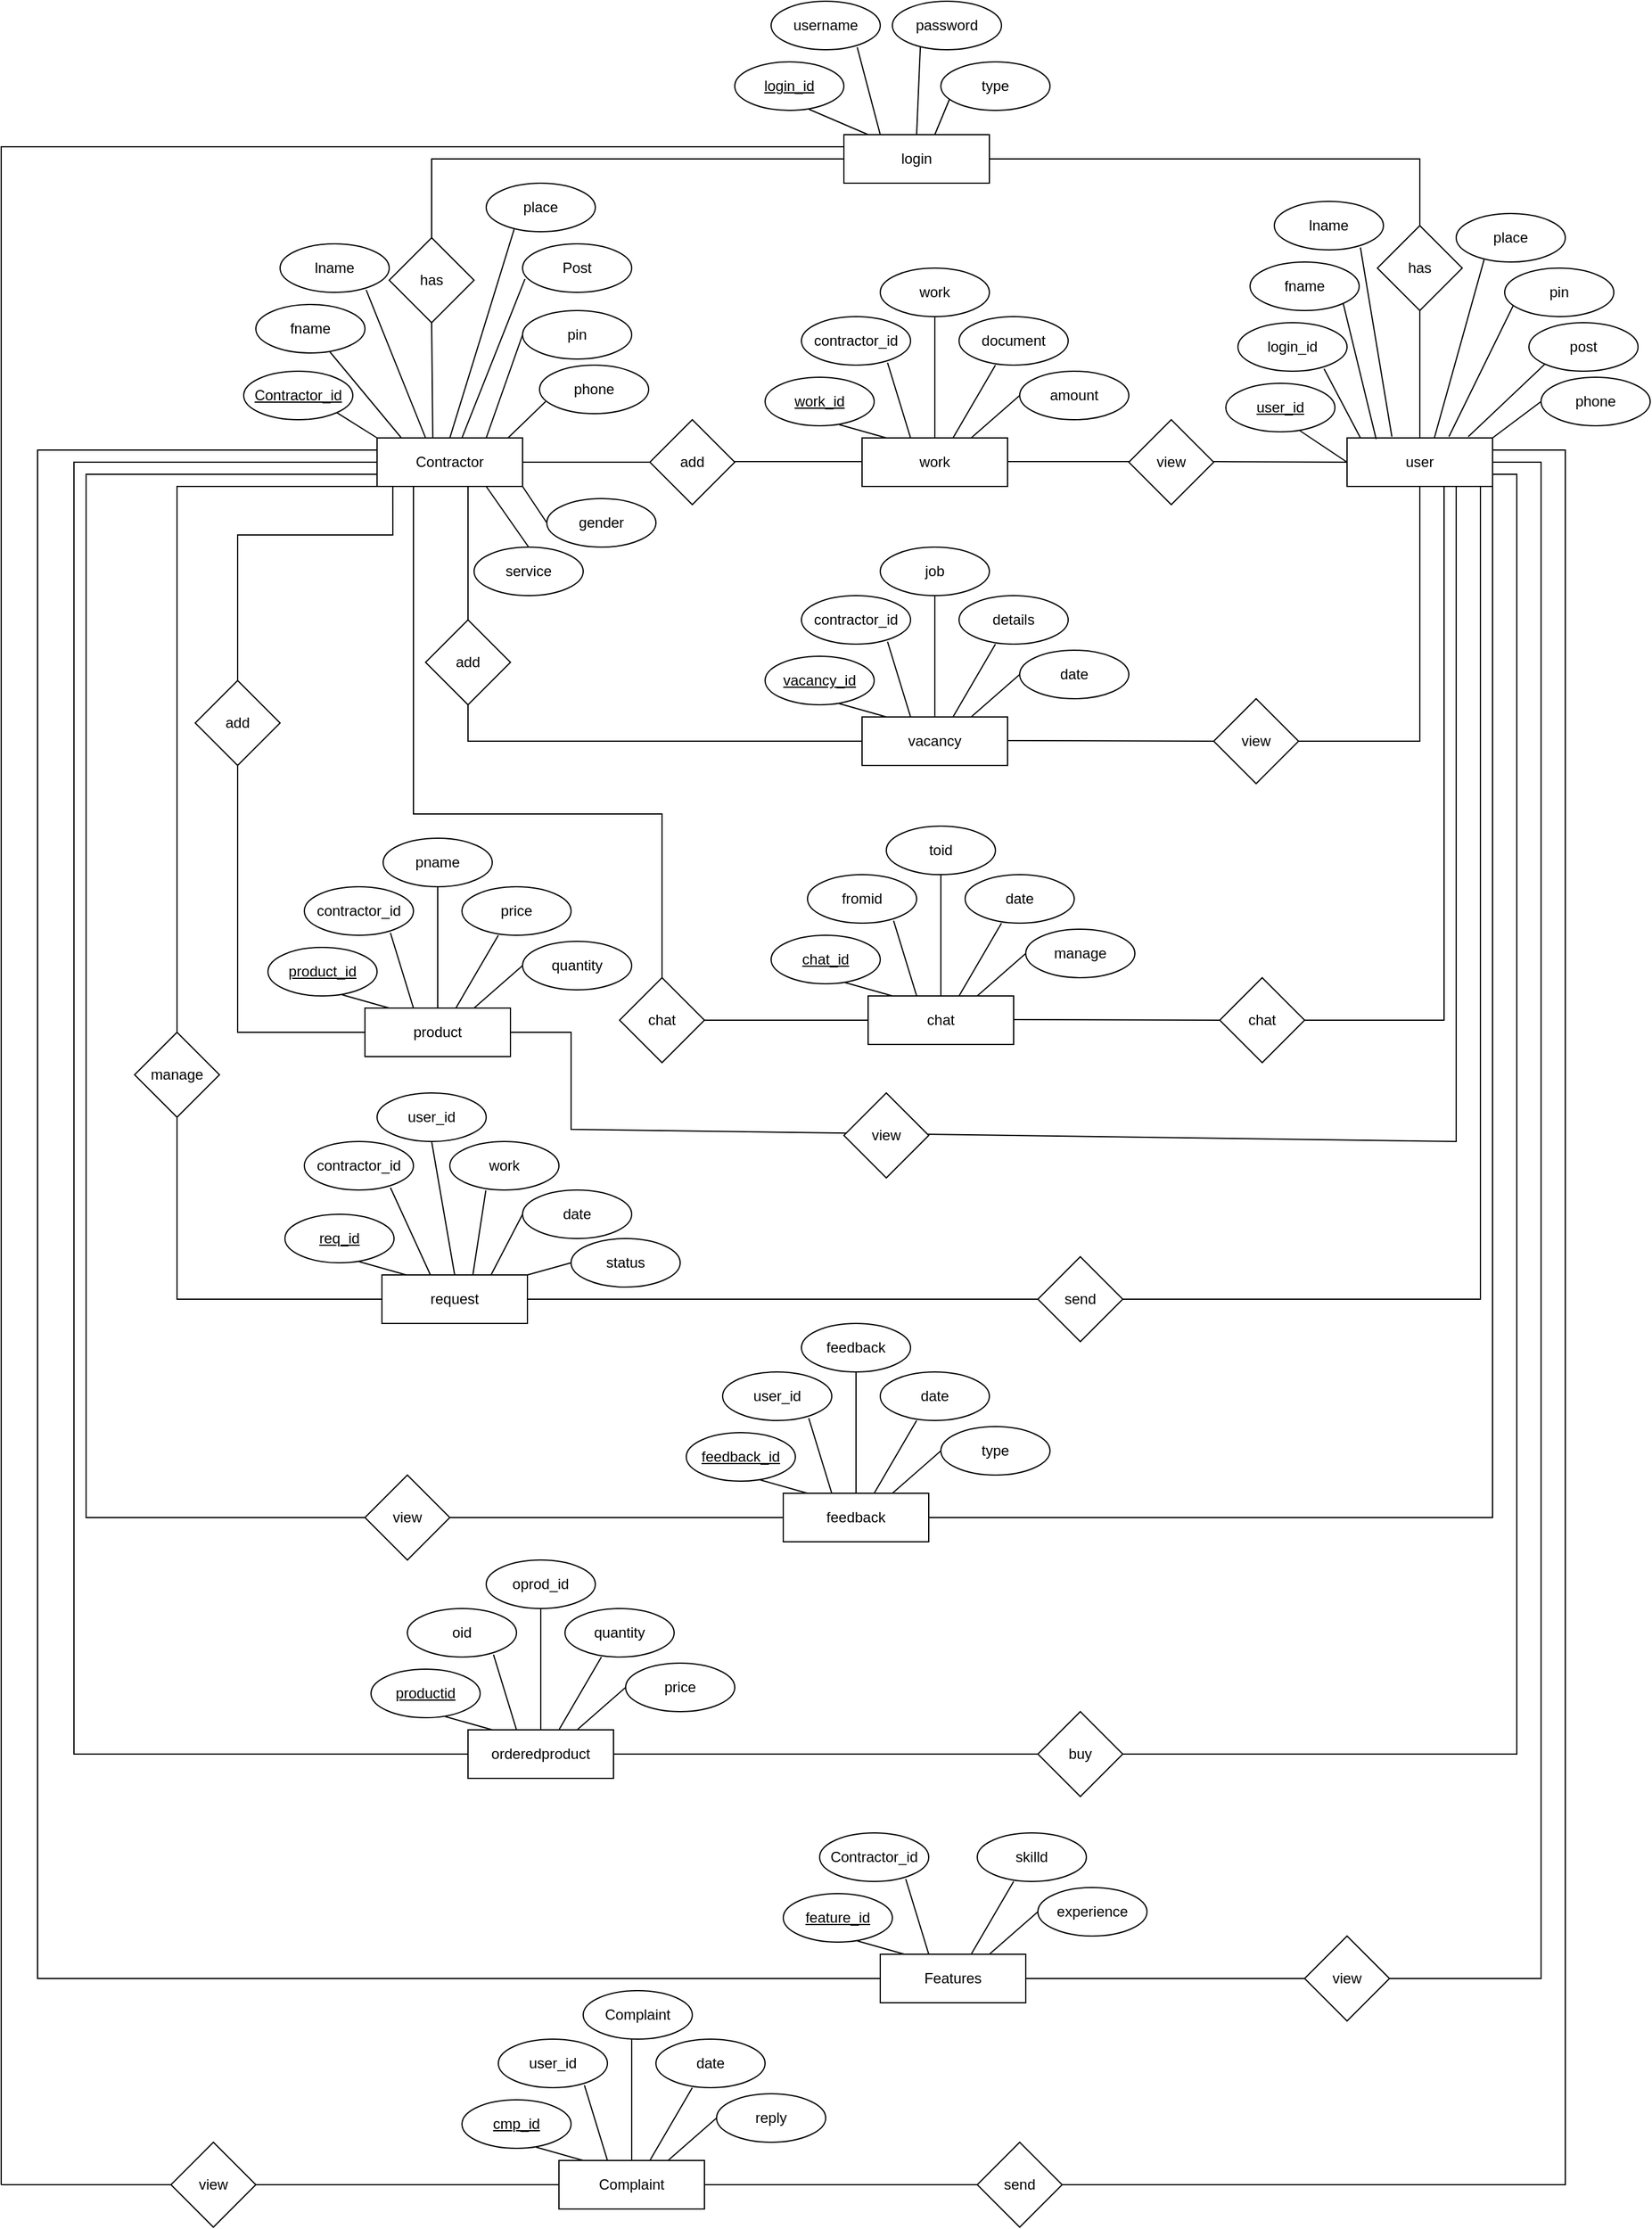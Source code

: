 <mxfile version="20.8.5" type="device"><diagram id="SPsy0mfrCW5uI6N9QEGz" name="Page-1"><mxGraphModel dx="2107" dy="1791" grid="1" gridSize="10" guides="1" tooltips="1" connect="1" arrows="1" fold="1" page="1" pageScale="1" pageWidth="850" pageHeight="1100" math="0" shadow="0"><root><mxCell id="0"/><mxCell id="1" parent="0"/><mxCell id="wW0ggD-hHzd7QlPXQ8Vy-1" value="Contractor" style="rounded=0;whiteSpace=wrap;html=1;" vertex="1" parent="1"><mxGeometry x="200" y="160" width="120" height="40" as="geometry"/></mxCell><mxCell id="wW0ggD-hHzd7QlPXQ8Vy-4" value="add" style="rhombus;whiteSpace=wrap;html=1;" vertex="1" parent="1"><mxGeometry x="425" y="145" width="70" height="70" as="geometry"/></mxCell><mxCell id="wW0ggD-hHzd7QlPXQ8Vy-5" value="" style="endArrow=none;html=1;rounded=0;entryX=0;entryY=0.5;entryDx=0;entryDy=0;exitX=1;exitY=0.5;exitDx=0;exitDy=0;" edge="1" parent="1" source="wW0ggD-hHzd7QlPXQ8Vy-1" target="wW0ggD-hHzd7QlPXQ8Vy-4"><mxGeometry width="50" height="50" relative="1" as="geometry"><mxPoint x="350" y="170" as="sourcePoint"/><mxPoint x="400" y="120" as="targetPoint"/></mxGeometry></mxCell><mxCell id="wW0ggD-hHzd7QlPXQ8Vy-6" value="" style="endArrow=none;html=1;rounded=0;entryX=0;entryY=0.5;entryDx=0;entryDy=0;exitX=1;exitY=0.5;exitDx=0;exitDy=0;" edge="1" parent="1"><mxGeometry width="50" height="50" relative="1" as="geometry"><mxPoint x="495" y="179.5" as="sourcePoint"/><mxPoint x="600" y="179.5" as="targetPoint"/></mxGeometry></mxCell><mxCell id="wW0ggD-hHzd7QlPXQ8Vy-7" value="" style="endArrow=none;html=1;rounded=0;entryX=0;entryY=0.5;entryDx=0;entryDy=0;exitX=1;exitY=0.5;exitDx=0;exitDy=0;" edge="1" parent="1"><mxGeometry width="50" height="50" relative="1" as="geometry"><mxPoint x="720" y="179.5" as="sourcePoint"/><mxPoint x="825" y="179.5" as="targetPoint"/></mxGeometry></mxCell><mxCell id="wW0ggD-hHzd7QlPXQ8Vy-8" value="view" style="rhombus;whiteSpace=wrap;html=1;" vertex="1" parent="1"><mxGeometry x="820" y="145" width="70" height="70" as="geometry"/></mxCell><mxCell id="wW0ggD-hHzd7QlPXQ8Vy-9" value="" style="endArrow=none;html=1;rounded=0;entryX=0;entryY=0.5;entryDx=0;entryDy=0;exitX=1;exitY=0.5;exitDx=0;exitDy=0;" edge="1" parent="1"><mxGeometry width="50" height="50" relative="1" as="geometry"><mxPoint x="890" y="179.5" as="sourcePoint"/><mxPoint x="1000" y="180" as="targetPoint"/></mxGeometry></mxCell><mxCell id="wW0ggD-hHzd7QlPXQ8Vy-10" value="&lt;u&gt;Contractor_id&lt;/u&gt;" style="ellipse;whiteSpace=wrap;html=1;" vertex="1" parent="1"><mxGeometry x="90" y="105" width="90" height="40" as="geometry"/></mxCell><mxCell id="wW0ggD-hHzd7QlPXQ8Vy-11" value="" style="endArrow=none;html=1;rounded=0;exitX=1;exitY=1;exitDx=0;exitDy=0;entryX=0;entryY=0;entryDx=0;entryDy=0;" edge="1" parent="1" source="wW0ggD-hHzd7QlPXQ8Vy-10" target="wW0ggD-hHzd7QlPXQ8Vy-1"><mxGeometry width="50" height="50" relative="1" as="geometry"><mxPoint x="200" y="80" as="sourcePoint"/><mxPoint x="550" y="120" as="targetPoint"/></mxGeometry></mxCell><mxCell id="wW0ggD-hHzd7QlPXQ8Vy-12" value="fname" style="ellipse;whiteSpace=wrap;html=1;" vertex="1" parent="1"><mxGeometry x="100" y="50" width="90" height="40" as="geometry"/></mxCell><mxCell id="wW0ggD-hHzd7QlPXQ8Vy-13" value="" style="endArrow=none;html=1;rounded=0;exitX=0.678;exitY=0.975;exitDx=0;exitDy=0;entryX=0.167;entryY=0;entryDx=0;entryDy=0;entryPerimeter=0;exitPerimeter=0;" edge="1" parent="1" source="wW0ggD-hHzd7QlPXQ8Vy-12" target="wW0ggD-hHzd7QlPXQ8Vy-1"><mxGeometry width="50" height="50" relative="1" as="geometry"><mxPoint x="260" y="45" as="sourcePoint"/><mxPoint x="210" y="160" as="targetPoint"/></mxGeometry></mxCell><mxCell id="wW0ggD-hHzd7QlPXQ8Vy-14" value="lname" style="ellipse;whiteSpace=wrap;html=1;" vertex="1" parent="1"><mxGeometry x="120" width="90" height="40" as="geometry"/></mxCell><mxCell id="wW0ggD-hHzd7QlPXQ8Vy-15" value="" style="endArrow=none;html=1;rounded=0;exitX=0.789;exitY=0.95;exitDx=0;exitDy=0;exitPerimeter=0;" edge="1" parent="1" source="wW0ggD-hHzd7QlPXQ8Vy-14"><mxGeometry width="50" height="50" relative="1" as="geometry"><mxPoint x="320" as="sourcePoint"/><mxPoint x="240" y="160" as="targetPoint"/></mxGeometry></mxCell><mxCell id="wW0ggD-hHzd7QlPXQ8Vy-16" value="place" style="ellipse;whiteSpace=wrap;html=1;" vertex="1" parent="1"><mxGeometry x="290" y="-50" width="90" height="40" as="geometry"/></mxCell><mxCell id="wW0ggD-hHzd7QlPXQ8Vy-17" value="" style="endArrow=none;html=1;rounded=0;entryX=0.5;entryY=0;entryDx=0;entryDy=0;exitX=0.256;exitY=0.95;exitDx=0;exitDy=0;exitPerimeter=0;" edge="1" parent="1" source="wW0ggD-hHzd7QlPXQ8Vy-16" target="wW0ggD-hHzd7QlPXQ8Vy-1"><mxGeometry width="50" height="50" relative="1" as="geometry"><mxPoint x="300" y="40" as="sourcePoint"/><mxPoint x="410" y="100" as="targetPoint"/></mxGeometry></mxCell><mxCell id="wW0ggD-hHzd7QlPXQ8Vy-18" value="Post" style="ellipse;whiteSpace=wrap;html=1;" vertex="1" parent="1"><mxGeometry x="320" width="90" height="40" as="geometry"/></mxCell><mxCell id="wW0ggD-hHzd7QlPXQ8Vy-19" value="" style="endArrow=none;html=1;rounded=0;exitX=0.022;exitY=0.725;exitDx=0;exitDy=0;exitPerimeter=0;" edge="1" parent="1" source="wW0ggD-hHzd7QlPXQ8Vy-18"><mxGeometry width="50" height="50" relative="1" as="geometry"><mxPoint x="418.04" y="80" as="sourcePoint"/><mxPoint x="270" y="160" as="targetPoint"/></mxGeometry></mxCell><mxCell id="wW0ggD-hHzd7QlPXQ8Vy-20" value="pin" style="ellipse;whiteSpace=wrap;html=1;" vertex="1" parent="1"><mxGeometry x="320" y="55" width="90" height="40" as="geometry"/></mxCell><mxCell id="wW0ggD-hHzd7QlPXQ8Vy-21" value="" style="endArrow=none;html=1;rounded=0;exitX=0;exitY=0.5;exitDx=0;exitDy=0;entryX=0.75;entryY=0;entryDx=0;entryDy=0;" edge="1" parent="1" source="wW0ggD-hHzd7QlPXQ8Vy-20" target="wW0ggD-hHzd7QlPXQ8Vy-1"><mxGeometry width="50" height="50" relative="1" as="geometry"><mxPoint x="425" y="130" as="sourcePoint"/><mxPoint x="425" y="210" as="targetPoint"/></mxGeometry></mxCell><mxCell id="wW0ggD-hHzd7QlPXQ8Vy-22" value="gender" style="ellipse;whiteSpace=wrap;html=1;" vertex="1" parent="1"><mxGeometry x="340" y="210" width="90" height="40" as="geometry"/></mxCell><mxCell id="wW0ggD-hHzd7QlPXQ8Vy-23" value="" style="endArrow=none;html=1;rounded=0;entryX=1;entryY=1;entryDx=0;entryDy=0;exitX=0;exitY=0.5;exitDx=0;exitDy=0;" edge="1" parent="1" source="wW0ggD-hHzd7QlPXQ8Vy-22" target="wW0ggD-hHzd7QlPXQ8Vy-1"><mxGeometry width="50" height="50" relative="1" as="geometry"><mxPoint x="340" y="220" as="sourcePoint"/><mxPoint x="440" y="320" as="targetPoint"/></mxGeometry></mxCell><mxCell id="wW0ggD-hHzd7QlPXQ8Vy-24" value="service" style="ellipse;whiteSpace=wrap;html=1;" vertex="1" parent="1"><mxGeometry x="280" y="250" width="90" height="40" as="geometry"/></mxCell><mxCell id="wW0ggD-hHzd7QlPXQ8Vy-25" value="" style="endArrow=none;html=1;rounded=0;exitX=0.5;exitY=0;exitDx=0;exitDy=0;entryX=0.75;entryY=1;entryDx=0;entryDy=0;" edge="1" parent="1" source="wW0ggD-hHzd7QlPXQ8Vy-24" target="wW0ggD-hHzd7QlPXQ8Vy-1"><mxGeometry width="50" height="50" relative="1" as="geometry"><mxPoint x="390" y="260" as="sourcePoint"/><mxPoint x="390" y="340" as="targetPoint"/></mxGeometry></mxCell><mxCell id="wW0ggD-hHzd7QlPXQ8Vy-26" value="has" style="rhombus;whiteSpace=wrap;html=1;" vertex="1" parent="1"><mxGeometry x="210" y="-5" width="70" height="70" as="geometry"/></mxCell><mxCell id="wW0ggD-hHzd7QlPXQ8Vy-27" value="" style="endArrow=none;html=1;rounded=0;exitX=0.383;exitY=0;exitDx=0;exitDy=0;exitPerimeter=0;entryX=0.5;entryY=1;entryDx=0;entryDy=0;" edge="1" parent="1" source="wW0ggD-hHzd7QlPXQ8Vy-1" target="wW0ggD-hHzd7QlPXQ8Vy-26"><mxGeometry width="50" height="50" relative="1" as="geometry"><mxPoint x="500" y="180" as="sourcePoint"/><mxPoint x="550" y="130" as="targetPoint"/></mxGeometry></mxCell><mxCell id="wW0ggD-hHzd7QlPXQ8Vy-28" value="" style="endArrow=none;html=1;rounded=0;exitX=0.5;exitY=0;exitDx=0;exitDy=0;entryX=0;entryY=0.5;entryDx=0;entryDy=0;" edge="1" parent="1" source="wW0ggD-hHzd7QlPXQ8Vy-26" target="wW0ggD-hHzd7QlPXQ8Vy-29"><mxGeometry width="50" height="50" relative="1" as="geometry"><mxPoint x="500" y="90" as="sourcePoint"/><mxPoint x="570" y="-80" as="targetPoint"/><Array as="points"><mxPoint x="245" y="-70"/></Array></mxGeometry></mxCell><mxCell id="wW0ggD-hHzd7QlPXQ8Vy-29" value="login" style="rounded=0;whiteSpace=wrap;html=1;" vertex="1" parent="1"><mxGeometry x="585" y="-90" width="120" height="40" as="geometry"/></mxCell><mxCell id="wW0ggD-hHzd7QlPXQ8Vy-30" value="" style="endArrow=none;html=1;rounded=0;entryX=0.5;entryY=0;entryDx=0;entryDy=0;exitX=1;exitY=0.5;exitDx=0;exitDy=0;" edge="1" parent="1" source="wW0ggD-hHzd7QlPXQ8Vy-29"><mxGeometry width="50" height="50" relative="1" as="geometry"><mxPoint x="570" y="-130" as="sourcePoint"/><mxPoint x="1060" y="160" as="targetPoint"/><Array as="points"><mxPoint x="1060" y="-70"/></Array></mxGeometry></mxCell><mxCell id="wW0ggD-hHzd7QlPXQ8Vy-32" value="&lt;u&gt;login_id&lt;/u&gt;" style="ellipse;whiteSpace=wrap;html=1;" vertex="1" parent="1"><mxGeometry x="495" y="-150" width="90" height="40" as="geometry"/></mxCell><mxCell id="wW0ggD-hHzd7QlPXQ8Vy-33" value="" style="endArrow=none;html=1;rounded=0;exitX=0.678;exitY=0.975;exitDx=0;exitDy=0;entryX=0.167;entryY=0;entryDx=0;entryDy=0;entryPerimeter=0;exitPerimeter=0;" edge="1" parent="1" source="wW0ggD-hHzd7QlPXQ8Vy-32" target="wW0ggD-hHzd7QlPXQ8Vy-29"><mxGeometry width="50" height="50" relative="1" as="geometry"><mxPoint x="635" y="-215" as="sourcePoint"/><mxPoint x="585" y="-100" as="targetPoint"/></mxGeometry></mxCell><mxCell id="wW0ggD-hHzd7QlPXQ8Vy-34" value="username" style="ellipse;whiteSpace=wrap;html=1;" vertex="1" parent="1"><mxGeometry x="525" y="-200" width="90" height="40" as="geometry"/></mxCell><mxCell id="wW0ggD-hHzd7QlPXQ8Vy-35" value="" style="endArrow=none;html=1;rounded=0;exitX=0.789;exitY=0.95;exitDx=0;exitDy=0;exitPerimeter=0;entryX=0.25;entryY=0;entryDx=0;entryDy=0;entryPerimeter=0;" edge="1" parent="1" source="wW0ggD-hHzd7QlPXQ8Vy-34" target="wW0ggD-hHzd7QlPXQ8Vy-29"><mxGeometry width="50" height="50" relative="1" as="geometry"><mxPoint x="695" y="-260" as="sourcePoint"/><mxPoint x="615" y="-100" as="targetPoint"/></mxGeometry></mxCell><mxCell id="wW0ggD-hHzd7QlPXQ8Vy-36" value="password" style="ellipse;whiteSpace=wrap;html=1;" vertex="1" parent="1"><mxGeometry x="625" y="-200" width="90" height="40" as="geometry"/></mxCell><mxCell id="wW0ggD-hHzd7QlPXQ8Vy-37" value="" style="endArrow=none;html=1;rounded=0;entryX=0.5;entryY=0;entryDx=0;entryDy=0;exitX=0.256;exitY=0.95;exitDx=0;exitDy=0;exitPerimeter=0;" edge="1" parent="1" source="wW0ggD-hHzd7QlPXQ8Vy-36" target="wW0ggD-hHzd7QlPXQ8Vy-29"><mxGeometry width="50" height="50" relative="1" as="geometry"><mxPoint x="675" y="-220" as="sourcePoint"/><mxPoint x="785" y="-160" as="targetPoint"/></mxGeometry></mxCell><mxCell id="wW0ggD-hHzd7QlPXQ8Vy-40" value="type" style="ellipse;whiteSpace=wrap;html=1;" vertex="1" parent="1"><mxGeometry x="665" y="-150" width="90" height="40" as="geometry"/></mxCell><mxCell id="wW0ggD-hHzd7QlPXQ8Vy-41" value="" style="endArrow=none;html=1;rounded=0;exitX=0.078;exitY=0.775;exitDx=0;exitDy=0;entryX=0.625;entryY=0;entryDx=0;entryDy=0;entryPerimeter=0;exitPerimeter=0;" edge="1" parent="1" source="wW0ggD-hHzd7QlPXQ8Vy-40" target="wW0ggD-hHzd7QlPXQ8Vy-29"><mxGeometry width="50" height="50" relative="1" as="geometry"><mxPoint x="800" y="-130" as="sourcePoint"/><mxPoint x="800" y="-50" as="targetPoint"/></mxGeometry></mxCell><mxCell id="wW0ggD-hHzd7QlPXQ8Vy-43" value="has" style="rhombus;whiteSpace=wrap;html=1;" vertex="1" parent="1"><mxGeometry x="1025" y="-15" width="70" height="70" as="geometry"/></mxCell><mxCell id="wW0ggD-hHzd7QlPXQ8Vy-44" value="user" style="rounded=0;whiteSpace=wrap;html=1;" vertex="1" parent="1"><mxGeometry x="1000" y="160" width="120" height="40" as="geometry"/></mxCell><mxCell id="wW0ggD-hHzd7QlPXQ8Vy-45" value="&lt;u&gt;user_id&lt;/u&gt;" style="ellipse;whiteSpace=wrap;html=1;" vertex="1" parent="1"><mxGeometry x="900" y="115" width="90" height="40" as="geometry"/></mxCell><mxCell id="wW0ggD-hHzd7QlPXQ8Vy-46" value="" style="endArrow=none;html=1;rounded=0;exitX=0.678;exitY=0.975;exitDx=0;exitDy=0;entryX=0;entryY=0.5;entryDx=0;entryDy=0;exitPerimeter=0;" edge="1" parent="1" source="wW0ggD-hHzd7QlPXQ8Vy-45" target="wW0ggD-hHzd7QlPXQ8Vy-44"><mxGeometry width="50" height="50" relative="1" as="geometry"><mxPoint x="1060" y="40" as="sourcePoint"/><mxPoint x="1010" y="155" as="targetPoint"/></mxGeometry></mxCell><mxCell id="wW0ggD-hHzd7QlPXQ8Vy-47" value="login_id" style="ellipse;whiteSpace=wrap;html=1;" vertex="1" parent="1"><mxGeometry x="910" y="65" width="90" height="40" as="geometry"/></mxCell><mxCell id="wW0ggD-hHzd7QlPXQ8Vy-48" value="" style="endArrow=none;html=1;rounded=0;exitX=0.789;exitY=0.95;exitDx=0;exitDy=0;exitPerimeter=0;entryX=0.092;entryY=0;entryDx=0;entryDy=0;entryPerimeter=0;" edge="1" parent="1" source="wW0ggD-hHzd7QlPXQ8Vy-47" target="wW0ggD-hHzd7QlPXQ8Vy-44"><mxGeometry width="50" height="50" relative="1" as="geometry"><mxPoint x="1120" y="-5" as="sourcePoint"/><mxPoint x="1010" y="150" as="targetPoint"/></mxGeometry></mxCell><mxCell id="wW0ggD-hHzd7QlPXQ8Vy-49" value="place" style="ellipse;whiteSpace=wrap;html=1;" vertex="1" parent="1"><mxGeometry x="1090" y="-25" width="90" height="40" as="geometry"/></mxCell><mxCell id="wW0ggD-hHzd7QlPXQ8Vy-50" value="" style="endArrow=none;html=1;rounded=0;exitX=0.256;exitY=0.95;exitDx=0;exitDy=0;exitPerimeter=0;entryX=0.6;entryY=0;entryDx=0;entryDy=0;entryPerimeter=0;" edge="1" parent="1" source="wW0ggD-hHzd7QlPXQ8Vy-49" target="wW0ggD-hHzd7QlPXQ8Vy-44"><mxGeometry width="50" height="50" relative="1" as="geometry"><mxPoint x="1100" y="35" as="sourcePoint"/><mxPoint x="1070" y="150" as="targetPoint"/></mxGeometry></mxCell><mxCell id="wW0ggD-hHzd7QlPXQ8Vy-51" value="pin" style="ellipse;whiteSpace=wrap;html=1;" vertex="1" parent="1"><mxGeometry x="1130" y="20" width="90" height="40" as="geometry"/></mxCell><mxCell id="wW0ggD-hHzd7QlPXQ8Vy-52" value="" style="endArrow=none;html=1;rounded=0;exitX=0.078;exitY=0.775;exitDx=0;exitDy=0;entryX=0.7;entryY=-0.025;entryDx=0;entryDy=0;entryPerimeter=0;exitPerimeter=0;" edge="1" parent="1" source="wW0ggD-hHzd7QlPXQ8Vy-51" target="wW0ggD-hHzd7QlPXQ8Vy-44"><mxGeometry width="50" height="50" relative="1" as="geometry"><mxPoint x="1225" y="125" as="sourcePoint"/><mxPoint x="1225" y="205" as="targetPoint"/></mxGeometry></mxCell><mxCell id="wW0ggD-hHzd7QlPXQ8Vy-53" value="fname" style="ellipse;whiteSpace=wrap;html=1;" vertex="1" parent="1"><mxGeometry x="920" y="15" width="90" height="40" as="geometry"/></mxCell><mxCell id="wW0ggD-hHzd7QlPXQ8Vy-54" value="lname" style="ellipse;whiteSpace=wrap;html=1;" vertex="1" parent="1"><mxGeometry x="940" y="-35" width="90" height="40" as="geometry"/></mxCell><mxCell id="wW0ggD-hHzd7QlPXQ8Vy-55" value="" style="endArrow=none;html=1;rounded=0;exitX=0.789;exitY=0.95;exitDx=0;exitDy=0;exitPerimeter=0;entryX=0.308;entryY=-0.025;entryDx=0;entryDy=0;entryPerimeter=0;" edge="1" parent="1" source="wW0ggD-hHzd7QlPXQ8Vy-54" target="wW0ggD-hHzd7QlPXQ8Vy-44"><mxGeometry width="50" height="50" relative="1" as="geometry"><mxPoint x="1140" y="-105" as="sourcePoint"/><mxPoint x="1030" y="150" as="targetPoint"/><Array as="points"/></mxGeometry></mxCell><mxCell id="wW0ggD-hHzd7QlPXQ8Vy-56" value="" style="endArrow=none;html=1;rounded=0;entryX=1;entryY=1;entryDx=0;entryDy=0;exitX=0.2;exitY=0.025;exitDx=0;exitDy=0;exitPerimeter=0;" edge="1" parent="1" source="wW0ggD-hHzd7QlPXQ8Vy-44" target="wW0ggD-hHzd7QlPXQ8Vy-53"><mxGeometry width="50" height="50" relative="1" as="geometry"><mxPoint x="1030" y="150" as="sourcePoint"/><mxPoint x="760" y="-60" as="targetPoint"/></mxGeometry></mxCell><mxCell id="wW0ggD-hHzd7QlPXQ8Vy-58" value="post" style="ellipse;whiteSpace=wrap;html=1;" vertex="1" parent="1"><mxGeometry x="1150" y="65" width="90" height="40" as="geometry"/></mxCell><mxCell id="wW0ggD-hHzd7QlPXQ8Vy-59" value="" style="endArrow=none;html=1;rounded=0;entryX=0.833;entryY=-0.025;entryDx=0;entryDy=0;entryPerimeter=0;exitX=0;exitY=1;exitDx=0;exitDy=0;" edge="1" parent="1" source="wW0ggD-hHzd7QlPXQ8Vy-58" target="wW0ggD-hHzd7QlPXQ8Vy-44"><mxGeometry width="50" height="50" relative="1" as="geometry"><mxPoint x="1130" y="100" as="sourcePoint"/><mxPoint x="1221.04" y="180" as="targetPoint"/></mxGeometry></mxCell><mxCell id="wW0ggD-hHzd7QlPXQ8Vy-61" value="phone" style="ellipse;whiteSpace=wrap;html=1;" vertex="1" parent="1"><mxGeometry x="334" y="100" width="90" height="40" as="geometry"/></mxCell><mxCell id="wW0ggD-hHzd7QlPXQ8Vy-62" value="" style="endArrow=none;html=1;rounded=0;exitX=0.056;exitY=0.75;exitDx=0;exitDy=0;exitPerimeter=0;entryX=0.9;entryY=0;entryDx=0;entryDy=0;entryPerimeter=0;" edge="1" parent="1" source="wW0ggD-hHzd7QlPXQ8Vy-61" target="wW0ggD-hHzd7QlPXQ8Vy-1"><mxGeometry width="50" height="50" relative="1" as="geometry"><mxPoint x="534" y="30" as="sourcePoint"/><mxPoint x="425.04" y="190" as="targetPoint"/></mxGeometry></mxCell><mxCell id="wW0ggD-hHzd7QlPXQ8Vy-64" value="phone" style="ellipse;whiteSpace=wrap;html=1;" vertex="1" parent="1"><mxGeometry x="1160" y="110" width="90" height="40" as="geometry"/></mxCell><mxCell id="wW0ggD-hHzd7QlPXQ8Vy-65" value="" style="endArrow=none;html=1;rounded=0;exitX=0;exitY=0.5;exitDx=0;exitDy=0;entryX=1;entryY=0;entryDx=0;entryDy=0;" edge="1" parent="1" source="wW0ggD-hHzd7QlPXQ8Vy-64" target="wW0ggD-hHzd7QlPXQ8Vy-44"><mxGeometry width="50" height="50" relative="1" as="geometry"><mxPoint x="1350" y="65" as="sourcePoint"/><mxPoint x="1241.04" y="225" as="targetPoint"/></mxGeometry></mxCell><mxCell id="wW0ggD-hHzd7QlPXQ8Vy-66" value="work" style="rounded=0;whiteSpace=wrap;html=1;" vertex="1" parent="1"><mxGeometry x="600" y="160" width="120" height="40" as="geometry"/></mxCell><mxCell id="wW0ggD-hHzd7QlPXQ8Vy-67" value="&lt;u&gt;work_id&lt;/u&gt;" style="ellipse;whiteSpace=wrap;html=1;" vertex="1" parent="1"><mxGeometry x="520" y="110" width="90" height="40" as="geometry"/></mxCell><mxCell id="wW0ggD-hHzd7QlPXQ8Vy-68" value="" style="endArrow=none;html=1;rounded=0;exitX=0.678;exitY=0.975;exitDx=0;exitDy=0;entryX=0.167;entryY=0;entryDx=0;entryDy=0;entryPerimeter=0;exitPerimeter=0;" edge="1" parent="1" source="wW0ggD-hHzd7QlPXQ8Vy-67" target="wW0ggD-hHzd7QlPXQ8Vy-66"><mxGeometry width="50" height="50" relative="1" as="geometry"><mxPoint x="660" y="45" as="sourcePoint"/><mxPoint x="610" y="160" as="targetPoint"/></mxGeometry></mxCell><mxCell id="wW0ggD-hHzd7QlPXQ8Vy-69" value="contractor_id" style="ellipse;whiteSpace=wrap;html=1;" vertex="1" parent="1"><mxGeometry x="550" y="60" width="90" height="40" as="geometry"/></mxCell><mxCell id="wW0ggD-hHzd7QlPXQ8Vy-70" value="" style="endArrow=none;html=1;rounded=0;exitX=0.789;exitY=0.95;exitDx=0;exitDy=0;exitPerimeter=0;" edge="1" parent="1" source="wW0ggD-hHzd7QlPXQ8Vy-69"><mxGeometry width="50" height="50" relative="1" as="geometry"><mxPoint x="720" as="sourcePoint"/><mxPoint x="640" y="160" as="targetPoint"/></mxGeometry></mxCell><mxCell id="wW0ggD-hHzd7QlPXQ8Vy-71" value="work" style="ellipse;whiteSpace=wrap;html=1;" vertex="1" parent="1"><mxGeometry x="615" y="20" width="90" height="40" as="geometry"/></mxCell><mxCell id="wW0ggD-hHzd7QlPXQ8Vy-72" value="" style="endArrow=none;html=1;rounded=0;entryX=0.5;entryY=0;entryDx=0;entryDy=0;exitX=0.5;exitY=1;exitDx=0;exitDy=0;" edge="1" parent="1" source="wW0ggD-hHzd7QlPXQ8Vy-71" target="wW0ggD-hHzd7QlPXQ8Vy-66"><mxGeometry width="50" height="50" relative="1" as="geometry"><mxPoint x="700" y="40" as="sourcePoint"/><mxPoint x="810" y="100" as="targetPoint"/></mxGeometry></mxCell><mxCell id="wW0ggD-hHzd7QlPXQ8Vy-73" value="document" style="ellipse;whiteSpace=wrap;html=1;" vertex="1" parent="1"><mxGeometry x="680" y="60" width="90" height="40" as="geometry"/></mxCell><mxCell id="wW0ggD-hHzd7QlPXQ8Vy-74" value="" style="endArrow=none;html=1;rounded=0;entryX=0.625;entryY=0;entryDx=0;entryDy=0;entryPerimeter=0;" edge="1" parent="1" target="wW0ggD-hHzd7QlPXQ8Vy-66"><mxGeometry width="50" height="50" relative="1" as="geometry"><mxPoint x="710" y="100" as="sourcePoint"/><mxPoint x="825" y="210" as="targetPoint"/><Array as="points"/></mxGeometry></mxCell><mxCell id="wW0ggD-hHzd7QlPXQ8Vy-75" value="amount" style="ellipse;whiteSpace=wrap;html=1;" vertex="1" parent="1"><mxGeometry x="730" y="105" width="90" height="40" as="geometry"/></mxCell><mxCell id="wW0ggD-hHzd7QlPXQ8Vy-76" value="" style="endArrow=none;html=1;rounded=0;entryX=0.75;entryY=0;entryDx=0;entryDy=0;entryPerimeter=0;exitX=0;exitY=0.5;exitDx=0;exitDy=0;exitPerimeter=0;" edge="1" parent="1" source="wW0ggD-hHzd7QlPXQ8Vy-75" target="wW0ggD-hHzd7QlPXQ8Vy-66"><mxGeometry width="50" height="50" relative="1" as="geometry"><mxPoint x="720" y="110" as="sourcePoint"/><mxPoint x="685" y="170" as="targetPoint"/><Array as="points"/></mxGeometry></mxCell><mxCell id="wW0ggD-hHzd7QlPXQ8Vy-78" value="" style="endArrow=none;html=1;rounded=0;exitX=1;exitY=0.5;exitDx=0;exitDy=0;entryX=0.5;entryY=1;entryDx=0;entryDy=0;startArrow=none;" edge="1" parent="1" source="wW0ggD-hHzd7QlPXQ8Vy-90" target="wW0ggD-hHzd7QlPXQ8Vy-44"><mxGeometry width="50" height="50" relative="1" as="geometry"><mxPoint x="720" y="409.5" as="sourcePoint"/><mxPoint x="1060" y="380" as="targetPoint"/><Array as="points"><mxPoint x="1060" y="410"/></Array></mxGeometry></mxCell><mxCell id="wW0ggD-hHzd7QlPXQ8Vy-79" value="vacancy" style="rounded=0;whiteSpace=wrap;html=1;" vertex="1" parent="1"><mxGeometry x="600" y="390" width="120" height="40" as="geometry"/></mxCell><mxCell id="wW0ggD-hHzd7QlPXQ8Vy-80" value="&lt;u&gt;vacancy_id&lt;/u&gt;" style="ellipse;whiteSpace=wrap;html=1;" vertex="1" parent="1"><mxGeometry x="520" y="340" width="90" height="40" as="geometry"/></mxCell><mxCell id="wW0ggD-hHzd7QlPXQ8Vy-81" value="" style="endArrow=none;html=1;rounded=0;exitX=0.678;exitY=0.975;exitDx=0;exitDy=0;entryX=0.167;entryY=0;entryDx=0;entryDy=0;entryPerimeter=0;exitPerimeter=0;" edge="1" parent="1" source="wW0ggD-hHzd7QlPXQ8Vy-80" target="wW0ggD-hHzd7QlPXQ8Vy-79"><mxGeometry width="50" height="50" relative="1" as="geometry"><mxPoint x="660" y="275" as="sourcePoint"/><mxPoint x="610" y="390" as="targetPoint"/></mxGeometry></mxCell><mxCell id="wW0ggD-hHzd7QlPXQ8Vy-82" value="contractor_id" style="ellipse;whiteSpace=wrap;html=1;" vertex="1" parent="1"><mxGeometry x="550" y="290" width="90" height="40" as="geometry"/></mxCell><mxCell id="wW0ggD-hHzd7QlPXQ8Vy-83" value="" style="endArrow=none;html=1;rounded=0;exitX=0.789;exitY=0.95;exitDx=0;exitDy=0;exitPerimeter=0;" edge="1" parent="1" source="wW0ggD-hHzd7QlPXQ8Vy-82"><mxGeometry width="50" height="50" relative="1" as="geometry"><mxPoint x="720" y="230" as="sourcePoint"/><mxPoint x="640" y="390.0" as="targetPoint"/></mxGeometry></mxCell><mxCell id="wW0ggD-hHzd7QlPXQ8Vy-84" value="job" style="ellipse;whiteSpace=wrap;html=1;" vertex="1" parent="1"><mxGeometry x="615" y="250" width="90" height="40" as="geometry"/></mxCell><mxCell id="wW0ggD-hHzd7QlPXQ8Vy-85" value="" style="endArrow=none;html=1;rounded=0;entryX=0.5;entryY=0;entryDx=0;entryDy=0;exitX=0.5;exitY=1;exitDx=0;exitDy=0;" edge="1" parent="1" source="wW0ggD-hHzd7QlPXQ8Vy-84" target="wW0ggD-hHzd7QlPXQ8Vy-79"><mxGeometry width="50" height="50" relative="1" as="geometry"><mxPoint x="700" y="270" as="sourcePoint"/><mxPoint x="810" y="330" as="targetPoint"/></mxGeometry></mxCell><mxCell id="wW0ggD-hHzd7QlPXQ8Vy-86" value="details" style="ellipse;whiteSpace=wrap;html=1;" vertex="1" parent="1"><mxGeometry x="680" y="290" width="90" height="40" as="geometry"/></mxCell><mxCell id="wW0ggD-hHzd7QlPXQ8Vy-87" value="" style="endArrow=none;html=1;rounded=0;entryX=0.625;entryY=0;entryDx=0;entryDy=0;entryPerimeter=0;" edge="1" parent="1" target="wW0ggD-hHzd7QlPXQ8Vy-79"><mxGeometry width="50" height="50" relative="1" as="geometry"><mxPoint x="710" y="330.0" as="sourcePoint"/><mxPoint x="825" y="440" as="targetPoint"/><Array as="points"/></mxGeometry></mxCell><mxCell id="wW0ggD-hHzd7QlPXQ8Vy-88" value="date" style="ellipse;whiteSpace=wrap;html=1;" vertex="1" parent="1"><mxGeometry x="730" y="335" width="90" height="40" as="geometry"/></mxCell><mxCell id="wW0ggD-hHzd7QlPXQ8Vy-89" value="" style="endArrow=none;html=1;rounded=0;entryX=0.75;entryY=0;entryDx=0;entryDy=0;entryPerimeter=0;exitX=0;exitY=0.5;exitDx=0;exitDy=0;exitPerimeter=0;" edge="1" parent="1" source="wW0ggD-hHzd7QlPXQ8Vy-88" target="wW0ggD-hHzd7QlPXQ8Vy-79"><mxGeometry width="50" height="50" relative="1" as="geometry"><mxPoint x="720" y="340" as="sourcePoint"/><mxPoint x="685" y="400" as="targetPoint"/><Array as="points"/></mxGeometry></mxCell><mxCell id="wW0ggD-hHzd7QlPXQ8Vy-92" value="" style="endArrow=none;html=1;rounded=0;exitX=1;exitY=0.5;exitDx=0;exitDy=0;entryX=0;entryY=0.5;entryDx=0;entryDy=0;" edge="1" parent="1" target="wW0ggD-hHzd7QlPXQ8Vy-90"><mxGeometry width="50" height="50" relative="1" as="geometry"><mxPoint x="720" y="409.5" as="sourcePoint"/><mxPoint x="1060" y="200.0" as="targetPoint"/><Array as="points"/></mxGeometry></mxCell><mxCell id="wW0ggD-hHzd7QlPXQ8Vy-90" value="view" style="rhombus;whiteSpace=wrap;html=1;" vertex="1" parent="1"><mxGeometry x="890" y="375" width="70" height="70" as="geometry"/></mxCell><mxCell id="wW0ggD-hHzd7QlPXQ8Vy-93" value="" style="endArrow=none;html=1;rounded=0;exitX=0.5;exitY=0;exitDx=0;exitDy=0;startArrow=none;" edge="1" parent="1" source="wW0ggD-hHzd7QlPXQ8Vy-94"><mxGeometry width="50" height="50" relative="1" as="geometry"><mxPoint x="590" y="310" as="sourcePoint"/><mxPoint x="275" y="200" as="targetPoint"/><Array as="points"/></mxGeometry></mxCell><mxCell id="wW0ggD-hHzd7QlPXQ8Vy-95" value="" style="endArrow=none;html=1;rounded=0;exitX=0;exitY=0.5;exitDx=0;exitDy=0;entryX=0.5;entryY=1;entryDx=0;entryDy=0;" edge="1" parent="1" source="wW0ggD-hHzd7QlPXQ8Vy-79" target="wW0ggD-hHzd7QlPXQ8Vy-94"><mxGeometry width="50" height="50" relative="1" as="geometry"><mxPoint x="600" y="410" as="sourcePoint"/><mxPoint x="260.0" y="200.0" as="targetPoint"/><Array as="points"><mxPoint x="275" y="410"/></Array></mxGeometry></mxCell><mxCell id="wW0ggD-hHzd7QlPXQ8Vy-94" value="add" style="rhombus;whiteSpace=wrap;html=1;" vertex="1" parent="1"><mxGeometry x="240" y="310" width="70" height="70" as="geometry"/></mxCell><mxCell id="wW0ggD-hHzd7QlPXQ8Vy-96" value="chat" style="rounded=0;whiteSpace=wrap;html=1;" vertex="1" parent="1"><mxGeometry x="605" y="620" width="120" height="40" as="geometry"/></mxCell><mxCell id="wW0ggD-hHzd7QlPXQ8Vy-97" value="&lt;u&gt;chat_id&lt;/u&gt;" style="ellipse;whiteSpace=wrap;html=1;" vertex="1" parent="1"><mxGeometry x="525" y="570" width="90" height="40" as="geometry"/></mxCell><mxCell id="wW0ggD-hHzd7QlPXQ8Vy-98" value="" style="endArrow=none;html=1;rounded=0;exitX=0.678;exitY=0.975;exitDx=0;exitDy=0;entryX=0.167;entryY=0;entryDx=0;entryDy=0;entryPerimeter=0;exitPerimeter=0;" edge="1" parent="1" source="wW0ggD-hHzd7QlPXQ8Vy-97" target="wW0ggD-hHzd7QlPXQ8Vy-96"><mxGeometry width="50" height="50" relative="1" as="geometry"><mxPoint x="665" y="505" as="sourcePoint"/><mxPoint x="615" y="620" as="targetPoint"/></mxGeometry></mxCell><mxCell id="wW0ggD-hHzd7QlPXQ8Vy-99" value="fromid" style="ellipse;whiteSpace=wrap;html=1;" vertex="1" parent="1"><mxGeometry x="555" y="520" width="90" height="40" as="geometry"/></mxCell><mxCell id="wW0ggD-hHzd7QlPXQ8Vy-100" value="" style="endArrow=none;html=1;rounded=0;exitX=0.789;exitY=0.95;exitDx=0;exitDy=0;exitPerimeter=0;" edge="1" parent="1" source="wW0ggD-hHzd7QlPXQ8Vy-99"><mxGeometry width="50" height="50" relative="1" as="geometry"><mxPoint x="725" y="460" as="sourcePoint"/><mxPoint x="645" y="620" as="targetPoint"/></mxGeometry></mxCell><mxCell id="wW0ggD-hHzd7QlPXQ8Vy-101" value="toid" style="ellipse;whiteSpace=wrap;html=1;" vertex="1" parent="1"><mxGeometry x="620" y="480" width="90" height="40" as="geometry"/></mxCell><mxCell id="wW0ggD-hHzd7QlPXQ8Vy-102" value="" style="endArrow=none;html=1;rounded=0;entryX=0.5;entryY=0;entryDx=0;entryDy=0;exitX=0.5;exitY=1;exitDx=0;exitDy=0;" edge="1" parent="1" source="wW0ggD-hHzd7QlPXQ8Vy-101" target="wW0ggD-hHzd7QlPXQ8Vy-96"><mxGeometry width="50" height="50" relative="1" as="geometry"><mxPoint x="705" y="500" as="sourcePoint"/><mxPoint x="815" y="560" as="targetPoint"/></mxGeometry></mxCell><mxCell id="wW0ggD-hHzd7QlPXQ8Vy-103" value="date" style="ellipse;whiteSpace=wrap;html=1;" vertex="1" parent="1"><mxGeometry x="685" y="520" width="90" height="40" as="geometry"/></mxCell><mxCell id="wW0ggD-hHzd7QlPXQ8Vy-104" value="" style="endArrow=none;html=1;rounded=0;entryX=0.625;entryY=0;entryDx=0;entryDy=0;entryPerimeter=0;" edge="1" parent="1" target="wW0ggD-hHzd7QlPXQ8Vy-96"><mxGeometry width="50" height="50" relative="1" as="geometry"><mxPoint x="715" y="560" as="sourcePoint"/><mxPoint x="830" y="670" as="targetPoint"/><Array as="points"/></mxGeometry></mxCell><mxCell id="wW0ggD-hHzd7QlPXQ8Vy-105" value="manage" style="ellipse;whiteSpace=wrap;html=1;" vertex="1" parent="1"><mxGeometry x="735" y="565" width="90" height="40" as="geometry"/></mxCell><mxCell id="wW0ggD-hHzd7QlPXQ8Vy-106" value="" style="endArrow=none;html=1;rounded=0;entryX=0.75;entryY=0;entryDx=0;entryDy=0;entryPerimeter=0;exitX=0;exitY=0.5;exitDx=0;exitDy=0;exitPerimeter=0;" edge="1" parent="1" source="wW0ggD-hHzd7QlPXQ8Vy-105" target="wW0ggD-hHzd7QlPXQ8Vy-96"><mxGeometry width="50" height="50" relative="1" as="geometry"><mxPoint x="725" y="570" as="sourcePoint"/><mxPoint x="690" y="630" as="targetPoint"/><Array as="points"/></mxGeometry></mxCell><mxCell id="wW0ggD-hHzd7QlPXQ8Vy-107" value="" style="endArrow=none;html=1;rounded=0;exitX=1;exitY=0.5;exitDx=0;exitDy=0;entryX=0;entryY=0.5;entryDx=0;entryDy=0;" edge="1" parent="1" target="wW0ggD-hHzd7QlPXQ8Vy-108"><mxGeometry width="50" height="50" relative="1" as="geometry"><mxPoint x="725" y="639.5" as="sourcePoint"/><mxPoint x="1065" y="430.0" as="targetPoint"/><Array as="points"/></mxGeometry></mxCell><mxCell id="wW0ggD-hHzd7QlPXQ8Vy-108" value="chat" style="rhombus;whiteSpace=wrap;html=1;" vertex="1" parent="1"><mxGeometry x="895" y="605" width="70" height="70" as="geometry"/></mxCell><mxCell id="wW0ggD-hHzd7QlPXQ8Vy-109" value="" style="endArrow=none;html=1;rounded=0;exitX=1;exitY=0.5;exitDx=0;exitDy=0;" edge="1" parent="1" source="wW0ggD-hHzd7QlPXQ8Vy-108"><mxGeometry width="50" height="50" relative="1" as="geometry"><mxPoint x="590" y="580" as="sourcePoint"/><mxPoint x="1080" y="200" as="targetPoint"/><Array as="points"><mxPoint x="1080" y="640"/></Array></mxGeometry></mxCell><mxCell id="wW0ggD-hHzd7QlPXQ8Vy-110" value="" style="endArrow=none;html=1;rounded=0;exitX=0.5;exitY=0;exitDx=0;exitDy=0;startArrow=none;entryX=0.25;entryY=1;entryDx=0;entryDy=0;" edge="1" parent="1" source="wW0ggD-hHzd7QlPXQ8Vy-111" target="wW0ggD-hHzd7QlPXQ8Vy-1"><mxGeometry width="50" height="50" relative="1" as="geometry"><mxPoint x="590" y="440" as="sourcePoint"/><mxPoint x="216" y="200" as="targetPoint"/><Array as="points"><mxPoint x="435" y="470"/><mxPoint x="230" y="470"/></Array></mxGeometry></mxCell><mxCell id="wW0ggD-hHzd7QlPXQ8Vy-111" value="chat" style="rhombus;whiteSpace=wrap;html=1;" vertex="1" parent="1"><mxGeometry x="400" y="605" width="70" height="70" as="geometry"/></mxCell><mxCell id="wW0ggD-hHzd7QlPXQ8Vy-114" value="" style="endArrow=none;html=1;rounded=0;exitX=1;exitY=0.5;exitDx=0;exitDy=0;entryX=0;entryY=0.5;entryDx=0;entryDy=0;" edge="1" parent="1" source="wW0ggD-hHzd7QlPXQ8Vy-111" target="wW0ggD-hHzd7QlPXQ8Vy-96"><mxGeometry width="50" height="50" relative="1" as="geometry"><mxPoint x="590" y="440" as="sourcePoint"/><mxPoint x="600" y="640" as="targetPoint"/><Array as="points"><mxPoint x="590" y="640"/></Array></mxGeometry></mxCell><mxCell id="wW0ggD-hHzd7QlPXQ8Vy-115" value="product" style="rounded=0;whiteSpace=wrap;html=1;" vertex="1" parent="1"><mxGeometry x="190" y="630" width="120" height="40" as="geometry"/></mxCell><mxCell id="wW0ggD-hHzd7QlPXQ8Vy-116" value="&lt;u&gt;product_id&lt;/u&gt;" style="ellipse;whiteSpace=wrap;html=1;" vertex="1" parent="1"><mxGeometry x="110" y="580" width="90" height="40" as="geometry"/></mxCell><mxCell id="wW0ggD-hHzd7QlPXQ8Vy-117" value="" style="endArrow=none;html=1;rounded=0;exitX=0.678;exitY=0.975;exitDx=0;exitDy=0;entryX=0.167;entryY=0;entryDx=0;entryDy=0;entryPerimeter=0;exitPerimeter=0;" edge="1" parent="1" source="wW0ggD-hHzd7QlPXQ8Vy-116" target="wW0ggD-hHzd7QlPXQ8Vy-115"><mxGeometry width="50" height="50" relative="1" as="geometry"><mxPoint x="250" y="515" as="sourcePoint"/><mxPoint x="200" y="630" as="targetPoint"/></mxGeometry></mxCell><mxCell id="wW0ggD-hHzd7QlPXQ8Vy-118" value="contractor_id" style="ellipse;whiteSpace=wrap;html=1;" vertex="1" parent="1"><mxGeometry x="140" y="530" width="90" height="40" as="geometry"/></mxCell><mxCell id="wW0ggD-hHzd7QlPXQ8Vy-119" value="" style="endArrow=none;html=1;rounded=0;exitX=0.789;exitY=0.95;exitDx=0;exitDy=0;exitPerimeter=0;" edge="1" parent="1" source="wW0ggD-hHzd7QlPXQ8Vy-118"><mxGeometry width="50" height="50" relative="1" as="geometry"><mxPoint x="310" y="470" as="sourcePoint"/><mxPoint x="230" y="630" as="targetPoint"/></mxGeometry></mxCell><mxCell id="wW0ggD-hHzd7QlPXQ8Vy-120" value="pname" style="ellipse;whiteSpace=wrap;html=1;" vertex="1" parent="1"><mxGeometry x="205" y="490" width="90" height="40" as="geometry"/></mxCell><mxCell id="wW0ggD-hHzd7QlPXQ8Vy-121" value="" style="endArrow=none;html=1;rounded=0;entryX=0.5;entryY=0;entryDx=0;entryDy=0;exitX=0.5;exitY=1;exitDx=0;exitDy=0;" edge="1" parent="1" source="wW0ggD-hHzd7QlPXQ8Vy-120" target="wW0ggD-hHzd7QlPXQ8Vy-115"><mxGeometry width="50" height="50" relative="1" as="geometry"><mxPoint x="290" y="510" as="sourcePoint"/><mxPoint x="400" y="570" as="targetPoint"/></mxGeometry></mxCell><mxCell id="wW0ggD-hHzd7QlPXQ8Vy-122" value="price" style="ellipse;whiteSpace=wrap;html=1;" vertex="1" parent="1"><mxGeometry x="270" y="530" width="90" height="40" as="geometry"/></mxCell><mxCell id="wW0ggD-hHzd7QlPXQ8Vy-123" value="" style="endArrow=none;html=1;rounded=0;entryX=0.625;entryY=0;entryDx=0;entryDy=0;entryPerimeter=0;" edge="1" parent="1" target="wW0ggD-hHzd7QlPXQ8Vy-115"><mxGeometry width="50" height="50" relative="1" as="geometry"><mxPoint x="300" y="570" as="sourcePoint"/><mxPoint x="415" y="680" as="targetPoint"/><Array as="points"/></mxGeometry></mxCell><mxCell id="wW0ggD-hHzd7QlPXQ8Vy-124" value="quantity" style="ellipse;whiteSpace=wrap;html=1;" vertex="1" parent="1"><mxGeometry x="320" y="575" width="90" height="40" as="geometry"/></mxCell><mxCell id="wW0ggD-hHzd7QlPXQ8Vy-125" value="" style="endArrow=none;html=1;rounded=0;entryX=0.75;entryY=0;entryDx=0;entryDy=0;entryPerimeter=0;exitX=0;exitY=0.5;exitDx=0;exitDy=0;exitPerimeter=0;" edge="1" parent="1" source="wW0ggD-hHzd7QlPXQ8Vy-124" target="wW0ggD-hHzd7QlPXQ8Vy-115"><mxGeometry width="50" height="50" relative="1" as="geometry"><mxPoint x="310" y="580" as="sourcePoint"/><mxPoint x="275" y="640" as="targetPoint"/><Array as="points"/></mxGeometry></mxCell><mxCell id="wW0ggD-hHzd7QlPXQ8Vy-127" value="add" style="rhombus;whiteSpace=wrap;html=1;" vertex="1" parent="1"><mxGeometry x="50" y="360" width="70" height="70" as="geometry"/></mxCell><mxCell id="wW0ggD-hHzd7QlPXQ8Vy-128" value="" style="endArrow=none;html=1;rounded=0;exitX=0.5;exitY=0;exitDx=0;exitDy=0;entryX=0.108;entryY=1;entryDx=0;entryDy=0;entryPerimeter=0;" edge="1" parent="1" source="wW0ggD-hHzd7QlPXQ8Vy-127" target="wW0ggD-hHzd7QlPXQ8Vy-1"><mxGeometry width="50" height="50" relative="1" as="geometry"><mxPoint x="240" y="390" as="sourcePoint"/><mxPoint x="290" y="340" as="targetPoint"/><Array as="points"><mxPoint x="85" y="240"/><mxPoint x="213" y="240"/></Array></mxGeometry></mxCell><mxCell id="wW0ggD-hHzd7QlPXQ8Vy-130" value="" style="endArrow=none;html=1;rounded=0;exitX=0.5;exitY=1;exitDx=0;exitDy=0;entryX=0;entryY=0.5;entryDx=0;entryDy=0;" edge="1" parent="1" source="wW0ggD-hHzd7QlPXQ8Vy-127" target="wW0ggD-hHzd7QlPXQ8Vy-115"><mxGeometry width="50" height="50" relative="1" as="geometry"><mxPoint x="240" y="390" as="sourcePoint"/><mxPoint x="290" y="340" as="targetPoint"/><Array as="points"><mxPoint x="85" y="650"/></Array></mxGeometry></mxCell><mxCell id="wW0ggD-hHzd7QlPXQ8Vy-134" value="" style="endArrow=none;html=1;rounded=0;exitX=1;exitY=0.5;exitDx=0;exitDy=0;entryX=0.75;entryY=1;entryDx=0;entryDy=0;" edge="1" parent="1" source="wW0ggD-hHzd7QlPXQ8Vy-115" target="wW0ggD-hHzd7QlPXQ8Vy-44"><mxGeometry width="50" height="50" relative="1" as="geometry"><mxPoint x="310.0" y="650" as="sourcePoint"/><mxPoint x="920" y="750" as="targetPoint"/><Array as="points"><mxPoint x="360" y="650"/><mxPoint x="360" y="730"/><mxPoint x="1090" y="740"/></Array></mxGeometry></mxCell><mxCell id="wW0ggD-hHzd7QlPXQ8Vy-132" value="view" style="rhombus;whiteSpace=wrap;html=1;" vertex="1" parent="1"><mxGeometry x="585" y="700" width="70" height="70" as="geometry"/></mxCell><mxCell id="wW0ggD-hHzd7QlPXQ8Vy-135" value="request" style="rounded=0;whiteSpace=wrap;html=1;" vertex="1" parent="1"><mxGeometry x="204" y="850" width="120" height="40" as="geometry"/></mxCell><mxCell id="wW0ggD-hHzd7QlPXQ8Vy-136" value="&lt;u&gt;req_id&lt;/u&gt;" style="ellipse;whiteSpace=wrap;html=1;" vertex="1" parent="1"><mxGeometry x="124" y="800" width="90" height="40" as="geometry"/></mxCell><mxCell id="wW0ggD-hHzd7QlPXQ8Vy-137" value="" style="endArrow=none;html=1;rounded=0;exitX=0.678;exitY=0.975;exitDx=0;exitDy=0;entryX=0.167;entryY=0;entryDx=0;entryDy=0;entryPerimeter=0;exitPerimeter=0;" edge="1" parent="1" source="wW0ggD-hHzd7QlPXQ8Vy-136" target="wW0ggD-hHzd7QlPXQ8Vy-135"><mxGeometry width="50" height="50" relative="1" as="geometry"><mxPoint x="264" y="735" as="sourcePoint"/><mxPoint x="214" y="850" as="targetPoint"/></mxGeometry></mxCell><mxCell id="wW0ggD-hHzd7QlPXQ8Vy-138" value="contractor_id" style="ellipse;whiteSpace=wrap;html=1;" vertex="1" parent="1"><mxGeometry x="140" y="740" width="90" height="40" as="geometry"/></mxCell><mxCell id="wW0ggD-hHzd7QlPXQ8Vy-139" value="" style="endArrow=none;html=1;rounded=0;exitX=0.789;exitY=0.95;exitDx=0;exitDy=0;exitPerimeter=0;" edge="1" parent="1" source="wW0ggD-hHzd7QlPXQ8Vy-138"><mxGeometry width="50" height="50" relative="1" as="geometry"><mxPoint x="324" y="690" as="sourcePoint"/><mxPoint x="244" y="850" as="targetPoint"/></mxGeometry></mxCell><mxCell id="wW0ggD-hHzd7QlPXQ8Vy-140" value="user_id" style="ellipse;whiteSpace=wrap;html=1;" vertex="1" parent="1"><mxGeometry x="200" y="700" width="90" height="40" as="geometry"/></mxCell><mxCell id="wW0ggD-hHzd7QlPXQ8Vy-141" value="" style="endArrow=none;html=1;rounded=0;entryX=0.5;entryY=0;entryDx=0;entryDy=0;exitX=0.5;exitY=1;exitDx=0;exitDy=0;" edge="1" parent="1" source="wW0ggD-hHzd7QlPXQ8Vy-140" target="wW0ggD-hHzd7QlPXQ8Vy-135"><mxGeometry width="50" height="50" relative="1" as="geometry"><mxPoint x="304" y="730" as="sourcePoint"/><mxPoint x="414" y="790" as="targetPoint"/></mxGeometry></mxCell><mxCell id="wW0ggD-hHzd7QlPXQ8Vy-142" value="work" style="ellipse;whiteSpace=wrap;html=1;" vertex="1" parent="1"><mxGeometry x="260" y="740" width="90" height="40" as="geometry"/></mxCell><mxCell id="wW0ggD-hHzd7QlPXQ8Vy-143" value="" style="endArrow=none;html=1;rounded=0;entryX=0.625;entryY=0;entryDx=0;entryDy=0;entryPerimeter=0;exitX=0.33;exitY=1.008;exitDx=0;exitDy=0;exitPerimeter=0;" edge="1" parent="1" target="wW0ggD-hHzd7QlPXQ8Vy-135" source="wW0ggD-hHzd7QlPXQ8Vy-142"><mxGeometry width="50" height="50" relative="1" as="geometry"><mxPoint x="314" y="790" as="sourcePoint"/><mxPoint x="429" y="900" as="targetPoint"/><Array as="points"/></mxGeometry></mxCell><mxCell id="wW0ggD-hHzd7QlPXQ8Vy-144" value="date" style="ellipse;whiteSpace=wrap;html=1;" vertex="1" parent="1"><mxGeometry x="320" y="780" width="90" height="40" as="geometry"/></mxCell><mxCell id="wW0ggD-hHzd7QlPXQ8Vy-145" value="" style="endArrow=none;html=1;rounded=0;entryX=0.75;entryY=0;entryDx=0;entryDy=0;entryPerimeter=0;exitX=0;exitY=0.5;exitDx=0;exitDy=0;exitPerimeter=0;" edge="1" parent="1" source="wW0ggD-hHzd7QlPXQ8Vy-144" target="wW0ggD-hHzd7QlPXQ8Vy-135"><mxGeometry width="50" height="50" relative="1" as="geometry"><mxPoint x="324" y="800" as="sourcePoint"/><mxPoint x="289" y="860" as="targetPoint"/><Array as="points"/></mxGeometry></mxCell><mxCell id="wW0ggD-hHzd7QlPXQ8Vy-146" value="status" style="ellipse;whiteSpace=wrap;html=1;" vertex="1" parent="1"><mxGeometry x="360" y="820" width="90" height="40" as="geometry"/></mxCell><mxCell id="wW0ggD-hHzd7QlPXQ8Vy-147" value="" style="endArrow=none;html=1;rounded=0;entryX=0;entryY=0.5;entryDx=0;entryDy=0;exitX=1;exitY=0;exitDx=0;exitDy=0;" edge="1" parent="1" source="wW0ggD-hHzd7QlPXQ8Vy-135" target="wW0ggD-hHzd7QlPXQ8Vy-146"><mxGeometry width="50" height="50" relative="1" as="geometry"><mxPoint x="330" y="870" as="sourcePoint"/><mxPoint x="690" y="810" as="targetPoint"/></mxGeometry></mxCell><mxCell id="wW0ggD-hHzd7QlPXQ8Vy-148" value="" style="endArrow=none;html=1;rounded=0;exitX=0.5;exitY=0;exitDx=0;exitDy=0;startArrow=none;entryX=0;entryY=1;entryDx=0;entryDy=0;" edge="1" parent="1" source="wW0ggD-hHzd7QlPXQ8Vy-149" target="wW0ggD-hHzd7QlPXQ8Vy-1"><mxGeometry width="50" height="50" relative="1" as="geometry"><mxPoint x="60" y="730" as="sourcePoint"/><mxPoint x="200" y="190" as="targetPoint"/><Array as="points"><mxPoint x="35" y="200"/></Array></mxGeometry></mxCell><mxCell id="wW0ggD-hHzd7QlPXQ8Vy-150" value="" style="endArrow=none;html=1;rounded=0;exitX=0;exitY=0.5;exitDx=0;exitDy=0;" edge="1" parent="1" source="wW0ggD-hHzd7QlPXQ8Vy-135" target="wW0ggD-hHzd7QlPXQ8Vy-149"><mxGeometry width="50" height="50" relative="1" as="geometry"><mxPoint x="204" y="870" as="sourcePoint"/><mxPoint x="200" y="190.0" as="targetPoint"/><Array as="points"><mxPoint x="35" y="870"/></Array></mxGeometry></mxCell><mxCell id="wW0ggD-hHzd7QlPXQ8Vy-149" value="manage" style="rhombus;whiteSpace=wrap;html=1;" vertex="1" parent="1"><mxGeometry y="650" width="70" height="70" as="geometry"/></mxCell><mxCell id="wW0ggD-hHzd7QlPXQ8Vy-153" value="" style="endArrow=none;html=1;rounded=0;exitX=1;exitY=0.5;exitDx=0;exitDy=0;" edge="1" parent="1" source="wW0ggD-hHzd7QlPXQ8Vy-135"><mxGeometry width="50" height="50" relative="1" as="geometry"><mxPoint x="330" y="870" as="sourcePoint"/><mxPoint x="1110" y="200" as="targetPoint"/><Array as="points"><mxPoint x="1110" y="870"/></Array></mxGeometry></mxCell><mxCell id="wW0ggD-hHzd7QlPXQ8Vy-154" value="send" style="rhombus;whiteSpace=wrap;html=1;" vertex="1" parent="1"><mxGeometry x="745" y="835" width="70" height="70" as="geometry"/></mxCell><mxCell id="wW0ggD-hHzd7QlPXQ8Vy-165" value="feedback" style="rounded=0;whiteSpace=wrap;html=1;" vertex="1" parent="1"><mxGeometry x="535" y="1030" width="120" height="40" as="geometry"/></mxCell><mxCell id="wW0ggD-hHzd7QlPXQ8Vy-166" value="&lt;u&gt;feedback_id&lt;/u&gt;" style="ellipse;whiteSpace=wrap;html=1;" vertex="1" parent="1"><mxGeometry x="455" y="980" width="90" height="40" as="geometry"/></mxCell><mxCell id="wW0ggD-hHzd7QlPXQ8Vy-167" value="" style="endArrow=none;html=1;rounded=0;exitX=0.678;exitY=0.975;exitDx=0;exitDy=0;entryX=0.167;entryY=0;entryDx=0;entryDy=0;entryPerimeter=0;exitPerimeter=0;" edge="1" parent="1" source="wW0ggD-hHzd7QlPXQ8Vy-166" target="wW0ggD-hHzd7QlPXQ8Vy-165"><mxGeometry width="50" height="50" relative="1" as="geometry"><mxPoint x="595" y="915" as="sourcePoint"/><mxPoint x="545" y="1030" as="targetPoint"/></mxGeometry></mxCell><mxCell id="wW0ggD-hHzd7QlPXQ8Vy-168" value="user_id" style="ellipse;whiteSpace=wrap;html=1;" vertex="1" parent="1"><mxGeometry x="485" y="930" width="90" height="40" as="geometry"/></mxCell><mxCell id="wW0ggD-hHzd7QlPXQ8Vy-169" value="" style="endArrow=none;html=1;rounded=0;exitX=0.789;exitY=0.95;exitDx=0;exitDy=0;exitPerimeter=0;" edge="1" parent="1" source="wW0ggD-hHzd7QlPXQ8Vy-168"><mxGeometry width="50" height="50" relative="1" as="geometry"><mxPoint x="655" y="870" as="sourcePoint"/><mxPoint x="575" y="1030" as="targetPoint"/></mxGeometry></mxCell><mxCell id="wW0ggD-hHzd7QlPXQ8Vy-170" value="feedback" style="ellipse;whiteSpace=wrap;html=1;" vertex="1" parent="1"><mxGeometry x="550" y="890" width="90" height="40" as="geometry"/></mxCell><mxCell id="wW0ggD-hHzd7QlPXQ8Vy-171" value="" style="endArrow=none;html=1;rounded=0;entryX=0.5;entryY=0;entryDx=0;entryDy=0;exitX=0.5;exitY=1;exitDx=0;exitDy=0;" edge="1" parent="1" source="wW0ggD-hHzd7QlPXQ8Vy-170" target="wW0ggD-hHzd7QlPXQ8Vy-165"><mxGeometry width="50" height="50" relative="1" as="geometry"><mxPoint x="635" y="910" as="sourcePoint"/><mxPoint x="745" y="970" as="targetPoint"/></mxGeometry></mxCell><mxCell id="wW0ggD-hHzd7QlPXQ8Vy-172" value="date" style="ellipse;whiteSpace=wrap;html=1;" vertex="1" parent="1"><mxGeometry x="615" y="930" width="90" height="40" as="geometry"/></mxCell><mxCell id="wW0ggD-hHzd7QlPXQ8Vy-173" value="" style="endArrow=none;html=1;rounded=0;entryX=0.625;entryY=0;entryDx=0;entryDy=0;entryPerimeter=0;" edge="1" parent="1" target="wW0ggD-hHzd7QlPXQ8Vy-165"><mxGeometry width="50" height="50" relative="1" as="geometry"><mxPoint x="645" y="970" as="sourcePoint"/><mxPoint x="760" y="1080" as="targetPoint"/><Array as="points"/></mxGeometry></mxCell><mxCell id="wW0ggD-hHzd7QlPXQ8Vy-174" value="type" style="ellipse;whiteSpace=wrap;html=1;" vertex="1" parent="1"><mxGeometry x="665" y="975" width="90" height="40" as="geometry"/></mxCell><mxCell id="wW0ggD-hHzd7QlPXQ8Vy-175" value="" style="endArrow=none;html=1;rounded=0;entryX=0.75;entryY=0;entryDx=0;entryDy=0;entryPerimeter=0;exitX=0;exitY=0.5;exitDx=0;exitDy=0;exitPerimeter=0;" edge="1" parent="1" source="wW0ggD-hHzd7QlPXQ8Vy-174" target="wW0ggD-hHzd7QlPXQ8Vy-165"><mxGeometry width="50" height="50" relative="1" as="geometry"><mxPoint x="655" y="980" as="sourcePoint"/><mxPoint x="620" y="1040" as="targetPoint"/><Array as="points"/></mxGeometry></mxCell><mxCell id="wW0ggD-hHzd7QlPXQ8Vy-176" value="" style="endArrow=none;html=1;rounded=0;entryX=1;entryY=1;entryDx=0;entryDy=0;exitX=1;exitY=0.5;exitDx=0;exitDy=0;" edge="1" parent="1" source="wW0ggD-hHzd7QlPXQ8Vy-165" target="wW0ggD-hHzd7QlPXQ8Vy-44"><mxGeometry width="50" height="50" relative="1" as="geometry"><mxPoint x="1120" y="1050" as="sourcePoint"/><mxPoint x="940" y="220" as="targetPoint"/><Array as="points"><mxPoint x="1120" y="1050"/></Array></mxGeometry></mxCell><mxCell id="wW0ggD-hHzd7QlPXQ8Vy-178" value="" style="endArrow=none;html=1;rounded=0;entryX=0;entryY=0.5;entryDx=0;entryDy=0;exitX=0;exitY=0.75;exitDx=0;exitDy=0;" edge="1" parent="1" source="wW0ggD-hHzd7QlPXQ8Vy-1" target="wW0ggD-hHzd7QlPXQ8Vy-165"><mxGeometry width="50" height="50" relative="1" as="geometry"><mxPoint x="-40" y="180" as="sourcePoint"/><mxPoint x="360" y="900" as="targetPoint"/><Array as="points"><mxPoint x="-40" y="190"/><mxPoint x="-40" y="1050"/></Array></mxGeometry></mxCell><mxCell id="wW0ggD-hHzd7QlPXQ8Vy-179" value="view" style="rhombus;whiteSpace=wrap;html=1;" vertex="1" parent="1"><mxGeometry x="190" y="1015" width="70" height="70" as="geometry"/></mxCell><mxCell id="wW0ggD-hHzd7QlPXQ8Vy-191" value="orderedproduct" style="rounded=0;whiteSpace=wrap;html=1;" vertex="1" parent="1"><mxGeometry x="275" y="1225" width="120" height="40" as="geometry"/></mxCell><mxCell id="wW0ggD-hHzd7QlPXQ8Vy-192" value="&lt;u&gt;productid&lt;/u&gt;" style="ellipse;whiteSpace=wrap;html=1;" vertex="1" parent="1"><mxGeometry x="195" y="1175" width="90" height="40" as="geometry"/></mxCell><mxCell id="wW0ggD-hHzd7QlPXQ8Vy-193" value="" style="endArrow=none;html=1;rounded=0;exitX=0.678;exitY=0.975;exitDx=0;exitDy=0;entryX=0.167;entryY=0;entryDx=0;entryDy=0;entryPerimeter=0;exitPerimeter=0;" edge="1" parent="1" source="wW0ggD-hHzd7QlPXQ8Vy-192" target="wW0ggD-hHzd7QlPXQ8Vy-191"><mxGeometry width="50" height="50" relative="1" as="geometry"><mxPoint x="335" y="1110" as="sourcePoint"/><mxPoint x="285" y="1225" as="targetPoint"/></mxGeometry></mxCell><mxCell id="wW0ggD-hHzd7QlPXQ8Vy-194" value="oid" style="ellipse;whiteSpace=wrap;html=1;" vertex="1" parent="1"><mxGeometry x="225" y="1125" width="90" height="40" as="geometry"/></mxCell><mxCell id="wW0ggD-hHzd7QlPXQ8Vy-195" value="" style="endArrow=none;html=1;rounded=0;exitX=0.789;exitY=0.95;exitDx=0;exitDy=0;exitPerimeter=0;" edge="1" parent="1" source="wW0ggD-hHzd7QlPXQ8Vy-194"><mxGeometry width="50" height="50" relative="1" as="geometry"><mxPoint x="395" y="1065" as="sourcePoint"/><mxPoint x="315" y="1225" as="targetPoint"/></mxGeometry></mxCell><mxCell id="wW0ggD-hHzd7QlPXQ8Vy-196" value="oprod_id" style="ellipse;whiteSpace=wrap;html=1;" vertex="1" parent="1"><mxGeometry x="290" y="1085" width="90" height="40" as="geometry"/></mxCell><mxCell id="wW0ggD-hHzd7QlPXQ8Vy-197" value="" style="endArrow=none;html=1;rounded=0;entryX=0.5;entryY=0;entryDx=0;entryDy=0;exitX=0.5;exitY=1;exitDx=0;exitDy=0;" edge="1" parent="1" source="wW0ggD-hHzd7QlPXQ8Vy-196" target="wW0ggD-hHzd7QlPXQ8Vy-191"><mxGeometry width="50" height="50" relative="1" as="geometry"><mxPoint x="375" y="1105" as="sourcePoint"/><mxPoint x="485" y="1165" as="targetPoint"/></mxGeometry></mxCell><mxCell id="wW0ggD-hHzd7QlPXQ8Vy-198" value="quantity" style="ellipse;whiteSpace=wrap;html=1;" vertex="1" parent="1"><mxGeometry x="355" y="1125" width="90" height="40" as="geometry"/></mxCell><mxCell id="wW0ggD-hHzd7QlPXQ8Vy-199" value="" style="endArrow=none;html=1;rounded=0;entryX=0.625;entryY=0;entryDx=0;entryDy=0;entryPerimeter=0;" edge="1" parent="1" target="wW0ggD-hHzd7QlPXQ8Vy-191"><mxGeometry width="50" height="50" relative="1" as="geometry"><mxPoint x="385" y="1165" as="sourcePoint"/><mxPoint x="500" y="1275" as="targetPoint"/><Array as="points"/></mxGeometry></mxCell><mxCell id="wW0ggD-hHzd7QlPXQ8Vy-200" value="price" style="ellipse;whiteSpace=wrap;html=1;" vertex="1" parent="1"><mxGeometry x="405" y="1170" width="90" height="40" as="geometry"/></mxCell><mxCell id="wW0ggD-hHzd7QlPXQ8Vy-201" value="" style="endArrow=none;html=1;rounded=0;entryX=0.75;entryY=0;entryDx=0;entryDy=0;entryPerimeter=0;exitX=0;exitY=0.5;exitDx=0;exitDy=0;exitPerimeter=0;" edge="1" parent="1" source="wW0ggD-hHzd7QlPXQ8Vy-200" target="wW0ggD-hHzd7QlPXQ8Vy-191"><mxGeometry width="50" height="50" relative="1" as="geometry"><mxPoint x="395" y="1175" as="sourcePoint"/><mxPoint x="360" y="1235" as="targetPoint"/><Array as="points"/></mxGeometry></mxCell><mxCell id="wW0ggD-hHzd7QlPXQ8Vy-203" value="" style="endArrow=none;html=1;rounded=0;exitX=1;exitY=0.5;exitDx=0;exitDy=0;entryX=1;entryY=0.75;entryDx=0;entryDy=0;startArrow=none;" edge="1" parent="1" source="wW0ggD-hHzd7QlPXQ8Vy-177" target="wW0ggD-hHzd7QlPXQ8Vy-44"><mxGeometry width="50" height="50" relative="1" as="geometry"><mxPoint x="760" y="1200" as="sourcePoint"/><mxPoint x="1170" y="200" as="targetPoint"/><Array as="points"><mxPoint x="1140" y="1245"/><mxPoint x="1140" y="190"/></Array></mxGeometry></mxCell><mxCell id="wW0ggD-hHzd7QlPXQ8Vy-205" value="" style="endArrow=none;html=1;rounded=0;exitX=0;exitY=0.5;exitDx=0;exitDy=0;" edge="1" parent="1" source="wW0ggD-hHzd7QlPXQ8Vy-191"><mxGeometry width="50" height="50" relative="1" as="geometry"><mxPoint x="-60" y="1240" as="sourcePoint"/><mxPoint x="200" y="180" as="targetPoint"/><Array as="points"><mxPoint x="-50" y="1245"/><mxPoint x="-50" y="180"/></Array></mxGeometry></mxCell><mxCell id="wW0ggD-hHzd7QlPXQ8Vy-206" value="Features" style="rounded=0;whiteSpace=wrap;html=1;" vertex="1" parent="1"><mxGeometry x="615" y="1410" width="120" height="40" as="geometry"/></mxCell><mxCell id="wW0ggD-hHzd7QlPXQ8Vy-207" value="&lt;u&gt;feature_id&lt;/u&gt;" style="ellipse;whiteSpace=wrap;html=1;" vertex="1" parent="1"><mxGeometry x="535" y="1360" width="90" height="40" as="geometry"/></mxCell><mxCell id="wW0ggD-hHzd7QlPXQ8Vy-208" value="" style="endArrow=none;html=1;rounded=0;exitX=0.678;exitY=0.975;exitDx=0;exitDy=0;entryX=0.167;entryY=0;entryDx=0;entryDy=0;entryPerimeter=0;exitPerimeter=0;" edge="1" parent="1" source="wW0ggD-hHzd7QlPXQ8Vy-207" target="wW0ggD-hHzd7QlPXQ8Vy-206"><mxGeometry width="50" height="50" relative="1" as="geometry"><mxPoint x="675" y="1295" as="sourcePoint"/><mxPoint x="625" y="1410" as="targetPoint"/></mxGeometry></mxCell><mxCell id="wW0ggD-hHzd7QlPXQ8Vy-209" value="Contractor_id" style="ellipse;whiteSpace=wrap;html=1;" vertex="1" parent="1"><mxGeometry x="565" y="1310" width="90" height="40" as="geometry"/></mxCell><mxCell id="wW0ggD-hHzd7QlPXQ8Vy-210" value="" style="endArrow=none;html=1;rounded=0;exitX=0.789;exitY=0.95;exitDx=0;exitDy=0;exitPerimeter=0;" edge="1" parent="1" source="wW0ggD-hHzd7QlPXQ8Vy-209"><mxGeometry width="50" height="50" relative="1" as="geometry"><mxPoint x="735" y="1250" as="sourcePoint"/><mxPoint x="655" y="1410" as="targetPoint"/></mxGeometry></mxCell><mxCell id="wW0ggD-hHzd7QlPXQ8Vy-213" value="skilld" style="ellipse;whiteSpace=wrap;html=1;" vertex="1" parent="1"><mxGeometry x="695" y="1310" width="90" height="40" as="geometry"/></mxCell><mxCell id="wW0ggD-hHzd7QlPXQ8Vy-214" value="" style="endArrow=none;html=1;rounded=0;entryX=0.625;entryY=0;entryDx=0;entryDy=0;entryPerimeter=0;" edge="1" parent="1" target="wW0ggD-hHzd7QlPXQ8Vy-206"><mxGeometry width="50" height="50" relative="1" as="geometry"><mxPoint x="725" y="1350" as="sourcePoint"/><mxPoint x="840" y="1460" as="targetPoint"/><Array as="points"/></mxGeometry></mxCell><mxCell id="wW0ggD-hHzd7QlPXQ8Vy-215" value="experience" style="ellipse;whiteSpace=wrap;html=1;" vertex="1" parent="1"><mxGeometry x="745" y="1355" width="90" height="40" as="geometry"/></mxCell><mxCell id="wW0ggD-hHzd7QlPXQ8Vy-216" value="" style="endArrow=none;html=1;rounded=0;entryX=0.75;entryY=0;entryDx=0;entryDy=0;entryPerimeter=0;exitX=0;exitY=0.5;exitDx=0;exitDy=0;exitPerimeter=0;" edge="1" parent="1" source="wW0ggD-hHzd7QlPXQ8Vy-215" target="wW0ggD-hHzd7QlPXQ8Vy-206"><mxGeometry width="50" height="50" relative="1" as="geometry"><mxPoint x="735" y="1360" as="sourcePoint"/><mxPoint x="700" y="1420" as="targetPoint"/><Array as="points"/></mxGeometry></mxCell><mxCell id="wW0ggD-hHzd7QlPXQ8Vy-217" value="" style="endArrow=none;html=1;rounded=0;entryX=1;entryY=0.5;entryDx=0;entryDy=0;exitX=1;exitY=0.5;exitDx=0;exitDy=0;" edge="1" parent="1" source="wW0ggD-hHzd7QlPXQ8Vy-206" target="wW0ggD-hHzd7QlPXQ8Vy-44"><mxGeometry width="50" height="50" relative="1" as="geometry"><mxPoint x="1170" y="1431.667" as="sourcePoint"/><mxPoint x="850" y="390" as="targetPoint"/><Array as="points"><mxPoint x="1160" y="1430"/><mxPoint x="1160" y="180"/></Array></mxGeometry></mxCell><mxCell id="wW0ggD-hHzd7QlPXQ8Vy-218" value="" style="endArrow=none;html=1;rounded=0;exitX=0;exitY=0.5;exitDx=0;exitDy=0;entryX=0;entryY=0.25;entryDx=0;entryDy=0;" edge="1" parent="1" source="wW0ggD-hHzd7QlPXQ8Vy-206" target="wW0ggD-hHzd7QlPXQ8Vy-1"><mxGeometry width="50" height="50" relative="1" as="geometry"><mxPoint x="800" y="1160" as="sourcePoint"/><mxPoint x="-80" y="170" as="targetPoint"/><Array as="points"><mxPoint x="-80" y="1430"/><mxPoint x="-80" y="1030"/><mxPoint x="-80" y="640"/><mxPoint x="-80" y="170"/></Array></mxGeometry></mxCell><mxCell id="wW0ggD-hHzd7QlPXQ8Vy-219" value="" style="endArrow=none;html=1;rounded=0;exitX=1;exitY=0.5;exitDx=0;exitDy=0;entryX=0;entryY=0.5;entryDx=0;entryDy=0;" edge="1" parent="1" source="wW0ggD-hHzd7QlPXQ8Vy-191" target="wW0ggD-hHzd7QlPXQ8Vy-177"><mxGeometry width="50" height="50" relative="1" as="geometry"><mxPoint x="395" y="1245" as="sourcePoint"/><mxPoint x="1120" y="190" as="targetPoint"/><Array as="points"/></mxGeometry></mxCell><mxCell id="wW0ggD-hHzd7QlPXQ8Vy-177" value="buy" style="rhombus;whiteSpace=wrap;html=1;" vertex="1" parent="1"><mxGeometry x="745" y="1210" width="70" height="70" as="geometry"/></mxCell><mxCell id="wW0ggD-hHzd7QlPXQ8Vy-220" value="view" style="rhombus;whiteSpace=wrap;html=1;" vertex="1" parent="1"><mxGeometry x="965" y="1395" width="70" height="70" as="geometry"/></mxCell><mxCell id="wW0ggD-hHzd7QlPXQ8Vy-221" value="Complaint" style="rounded=0;whiteSpace=wrap;html=1;" vertex="1" parent="1"><mxGeometry x="350" y="1580" width="120" height="40" as="geometry"/></mxCell><mxCell id="wW0ggD-hHzd7QlPXQ8Vy-222" value="&lt;u&gt;cmp_id&lt;/u&gt;" style="ellipse;whiteSpace=wrap;html=1;" vertex="1" parent="1"><mxGeometry x="270" y="1530" width="90" height="40" as="geometry"/></mxCell><mxCell id="wW0ggD-hHzd7QlPXQ8Vy-223" value="" style="endArrow=none;html=1;rounded=0;exitX=0.678;exitY=0.975;exitDx=0;exitDy=0;entryX=0.167;entryY=0;entryDx=0;entryDy=0;entryPerimeter=0;exitPerimeter=0;" edge="1" parent="1" source="wW0ggD-hHzd7QlPXQ8Vy-222" target="wW0ggD-hHzd7QlPXQ8Vy-221"><mxGeometry width="50" height="50" relative="1" as="geometry"><mxPoint x="410" y="1465" as="sourcePoint"/><mxPoint x="360" y="1580" as="targetPoint"/></mxGeometry></mxCell><mxCell id="wW0ggD-hHzd7QlPXQ8Vy-224" value="user_id" style="ellipse;whiteSpace=wrap;html=1;" vertex="1" parent="1"><mxGeometry x="300" y="1480" width="90" height="40" as="geometry"/></mxCell><mxCell id="wW0ggD-hHzd7QlPXQ8Vy-225" value="" style="endArrow=none;html=1;rounded=0;exitX=0.789;exitY=0.95;exitDx=0;exitDy=0;exitPerimeter=0;" edge="1" parent="1" source="wW0ggD-hHzd7QlPXQ8Vy-224"><mxGeometry width="50" height="50" relative="1" as="geometry"><mxPoint x="470" y="1420" as="sourcePoint"/><mxPoint x="390" y="1580" as="targetPoint"/></mxGeometry></mxCell><mxCell id="wW0ggD-hHzd7QlPXQ8Vy-226" value="Complaint" style="ellipse;whiteSpace=wrap;html=1;" vertex="1" parent="1"><mxGeometry x="370" y="1440" width="90" height="40" as="geometry"/></mxCell><mxCell id="wW0ggD-hHzd7QlPXQ8Vy-227" value="" style="endArrow=none;html=1;rounded=0;entryX=0.5;entryY=0;entryDx=0;entryDy=0;exitX=0.5;exitY=1;exitDx=0;exitDy=0;" edge="1" parent="1" target="wW0ggD-hHzd7QlPXQ8Vy-221"><mxGeometry width="50" height="50" relative="1" as="geometry"><mxPoint x="410" y="1480" as="sourcePoint"/><mxPoint x="560" y="1520" as="targetPoint"/></mxGeometry></mxCell><mxCell id="wW0ggD-hHzd7QlPXQ8Vy-228" value="date" style="ellipse;whiteSpace=wrap;html=1;" vertex="1" parent="1"><mxGeometry x="430" y="1480" width="90" height="40" as="geometry"/></mxCell><mxCell id="wW0ggD-hHzd7QlPXQ8Vy-229" value="" style="endArrow=none;html=1;rounded=0;entryX=0.625;entryY=0;entryDx=0;entryDy=0;entryPerimeter=0;" edge="1" parent="1" target="wW0ggD-hHzd7QlPXQ8Vy-221"><mxGeometry width="50" height="50" relative="1" as="geometry"><mxPoint x="460" y="1520" as="sourcePoint"/><mxPoint x="575" y="1630" as="targetPoint"/><Array as="points"/></mxGeometry></mxCell><mxCell id="wW0ggD-hHzd7QlPXQ8Vy-230" value="reply" style="ellipse;whiteSpace=wrap;html=1;" vertex="1" parent="1"><mxGeometry x="480" y="1525" width="90" height="40" as="geometry"/></mxCell><mxCell id="wW0ggD-hHzd7QlPXQ8Vy-231" value="" style="endArrow=none;html=1;rounded=0;entryX=0.75;entryY=0;entryDx=0;entryDy=0;entryPerimeter=0;exitX=0;exitY=0.5;exitDx=0;exitDy=0;exitPerimeter=0;" edge="1" parent="1" source="wW0ggD-hHzd7QlPXQ8Vy-230" target="wW0ggD-hHzd7QlPXQ8Vy-221"><mxGeometry width="50" height="50" relative="1" as="geometry"><mxPoint x="470" y="1530" as="sourcePoint"/><mxPoint x="435" y="1590" as="targetPoint"/><Array as="points"/></mxGeometry></mxCell><mxCell id="wW0ggD-hHzd7QlPXQ8Vy-232" value="" style="endArrow=none;html=1;rounded=0;exitX=1;exitY=0.5;exitDx=0;exitDy=0;startArrow=none;entryX=1;entryY=0.25;entryDx=0;entryDy=0;" edge="1" parent="1" source="wW0ggD-hHzd7QlPXQ8Vy-233" target="wW0ggD-hHzd7QlPXQ8Vy-44"><mxGeometry width="50" height="50" relative="1" as="geometry"><mxPoint x="510" y="1450" as="sourcePoint"/><mxPoint x="1180" y="350" as="targetPoint"/><Array as="points"><mxPoint x="1180" y="1600"/><mxPoint x="1180" y="1250"/><mxPoint x="1180" y="780"/><mxPoint x="1180" y="170"/></Array></mxGeometry></mxCell><mxCell id="wW0ggD-hHzd7QlPXQ8Vy-234" value="" style="endArrow=none;html=1;rounded=0;exitX=1;exitY=0.5;exitDx=0;exitDy=0;" edge="1" parent="1" source="wW0ggD-hHzd7QlPXQ8Vy-221" target="wW0ggD-hHzd7QlPXQ8Vy-233"><mxGeometry width="50" height="50" relative="1" as="geometry"><mxPoint x="290" y="1600" as="sourcePoint"/><mxPoint x="1210" y="1600" as="targetPoint"/></mxGeometry></mxCell><mxCell id="wW0ggD-hHzd7QlPXQ8Vy-233" value="send" style="rhombus;whiteSpace=wrap;html=1;" vertex="1" parent="1"><mxGeometry x="695" y="1565" width="70" height="70" as="geometry"/></mxCell><mxCell id="wW0ggD-hHzd7QlPXQ8Vy-235" value="" style="endArrow=none;html=1;rounded=0;entryX=0;entryY=0.25;entryDx=0;entryDy=0;startArrow=none;" edge="1" parent="1" target="wW0ggD-hHzd7QlPXQ8Vy-29"><mxGeometry width="50" height="50" relative="1" as="geometry"><mxPoint x="-110" y="1600" as="sourcePoint"/><mxPoint x="470" y="-60" as="targetPoint"/><Array as="points"><mxPoint x="-110" y="-80"/></Array></mxGeometry></mxCell><mxCell id="wW0ggD-hHzd7QlPXQ8Vy-237" value="" style="endArrow=none;html=1;rounded=0;entryX=1;entryY=0.5;entryDx=0;entryDy=0;exitX=0;exitY=0.5;exitDx=0;exitDy=0;" edge="1" parent="1" source="wW0ggD-hHzd7QlPXQ8Vy-221" target="wW0ggD-hHzd7QlPXQ8Vy-236"><mxGeometry width="50" height="50" relative="1" as="geometry"><mxPoint x="350" y="1600" as="sourcePoint"/><mxPoint x="585" y="-80.0" as="targetPoint"/><Array as="points"><mxPoint x="-110" y="1600"/></Array></mxGeometry></mxCell><mxCell id="wW0ggD-hHzd7QlPXQ8Vy-236" value="view" style="rhombus;whiteSpace=wrap;html=1;" vertex="1" parent="1"><mxGeometry x="30" y="1565" width="70" height="70" as="geometry"/></mxCell></root></mxGraphModel></diagram></mxfile>